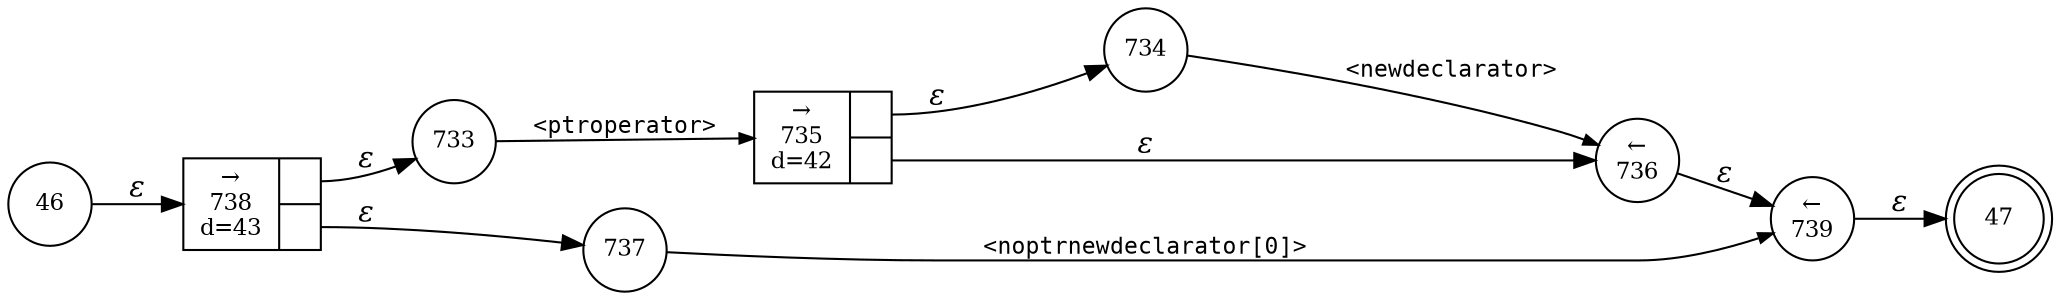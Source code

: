 digraph ATN {
rankdir=LR;
s47[fontsize=11, label="47", shape=doublecircle, fixedsize=true, width=.6];
s736[fontsize=11,label="&larr;\n736", shape=circle, fixedsize=true, width=.55, peripheries=1];
s737[fontsize=11,label="737", shape=circle, fixedsize=true, width=.55, peripheries=1];
s738[fontsize=11,label="{&rarr;\n738\nd=43|{<p0>|<p1>}}", shape=record, fixedsize=false, peripheries=1];
s739[fontsize=11,label="&larr;\n739", shape=circle, fixedsize=true, width=.55, peripheries=1];
s733[fontsize=11,label="733", shape=circle, fixedsize=true, width=.55, peripheries=1];
s46[fontsize=11,label="46", shape=circle, fixedsize=true, width=.55, peripheries=1];
s734[fontsize=11,label="734", shape=circle, fixedsize=true, width=.55, peripheries=1];
s735[fontsize=11,label="{&rarr;\n735\nd=42|{<p0>|<p1>}}", shape=record, fixedsize=false, peripheries=1];
s46 -> s738 [fontname="Times-Italic", label="&epsilon;"];
s738:p0 -> s733 [fontname="Times-Italic", label="&epsilon;"];
s738:p1 -> s737 [fontname="Times-Italic", label="&epsilon;"];
s733 -> s735 [fontsize=11, fontname="Courier", arrowsize=.7, label = "<ptroperator>", arrowhead = normal];
s737 -> s739 [fontsize=11, fontname="Courier", arrowsize=.7, label = "<noptrnewdeclarator[0]>", arrowhead = normal];
s735:p0 -> s734 [fontname="Times-Italic", label="&epsilon;"];
s735:p1 -> s736 [fontname="Times-Italic", label="&epsilon;"];
s739 -> s47 [fontname="Times-Italic", label="&epsilon;"];
s734 -> s736 [fontsize=11, fontname="Courier", arrowsize=.7, label = "<newdeclarator>", arrowhead = normal];
s736 -> s739 [fontname="Times-Italic", label="&epsilon;"];
}